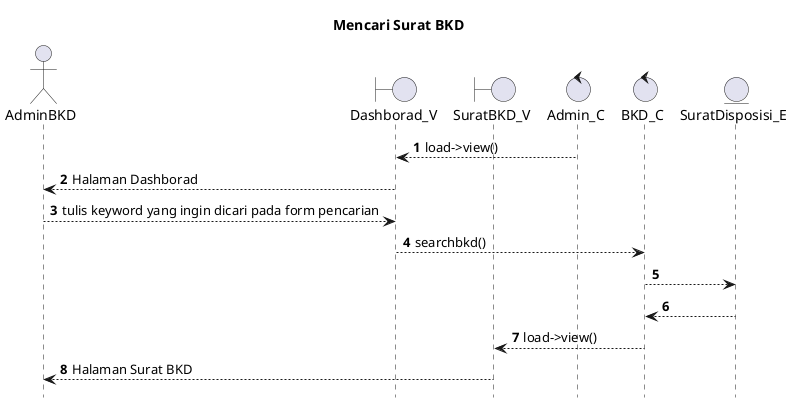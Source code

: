 @startuml

autonumber
hide footbox
title Mencari Surat BKD

Actor AdminBKD
boundary Dashborad_V
boundary SuratBKD_V
control Admin_C
control BKD_C
Entity SuratDisposisi_E

Admin_C --> Dashborad_V: load->view()
Dashborad_V --> AdminBKD: Halaman Dashborad
AdminBKD --> Dashborad_V: tulis keyword yang ingin dicari pada form pencarian
Dashborad_V --> BKD_C: searchbkd()
BKD_C --> SuratDisposisi_E:
    
    SuratDisposisi_E --> BKD_C:
    BKD_C --> SuratBKD_V: load->view()
    SuratBKD_V --> AdminBKD: Halaman Surat BKD

@enduml